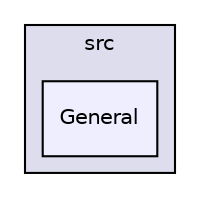 digraph "src/General" {
  compound=true
  node [ fontsize="10", fontname="Helvetica"];
  edge [ labelfontsize="10", labelfontname="Helvetica"];
  subgraph clusterdir_68267d1309a1af8e8297ef4c3efbcdba {
    graph [ bgcolor="#ddddee", pencolor="black", label="src" fontname="Helvetica", fontsize="10", URL="dir_68267d1309a1af8e8297ef4c3efbcdba.html"]
  dir_dafe2725f7a087e9364cfe7fbd37f564 [shape=box, label="General", style="filled", fillcolor="#eeeeff", pencolor="black", URL="dir_dafe2725f7a087e9364cfe7fbd37f564.html"];
  }
}
